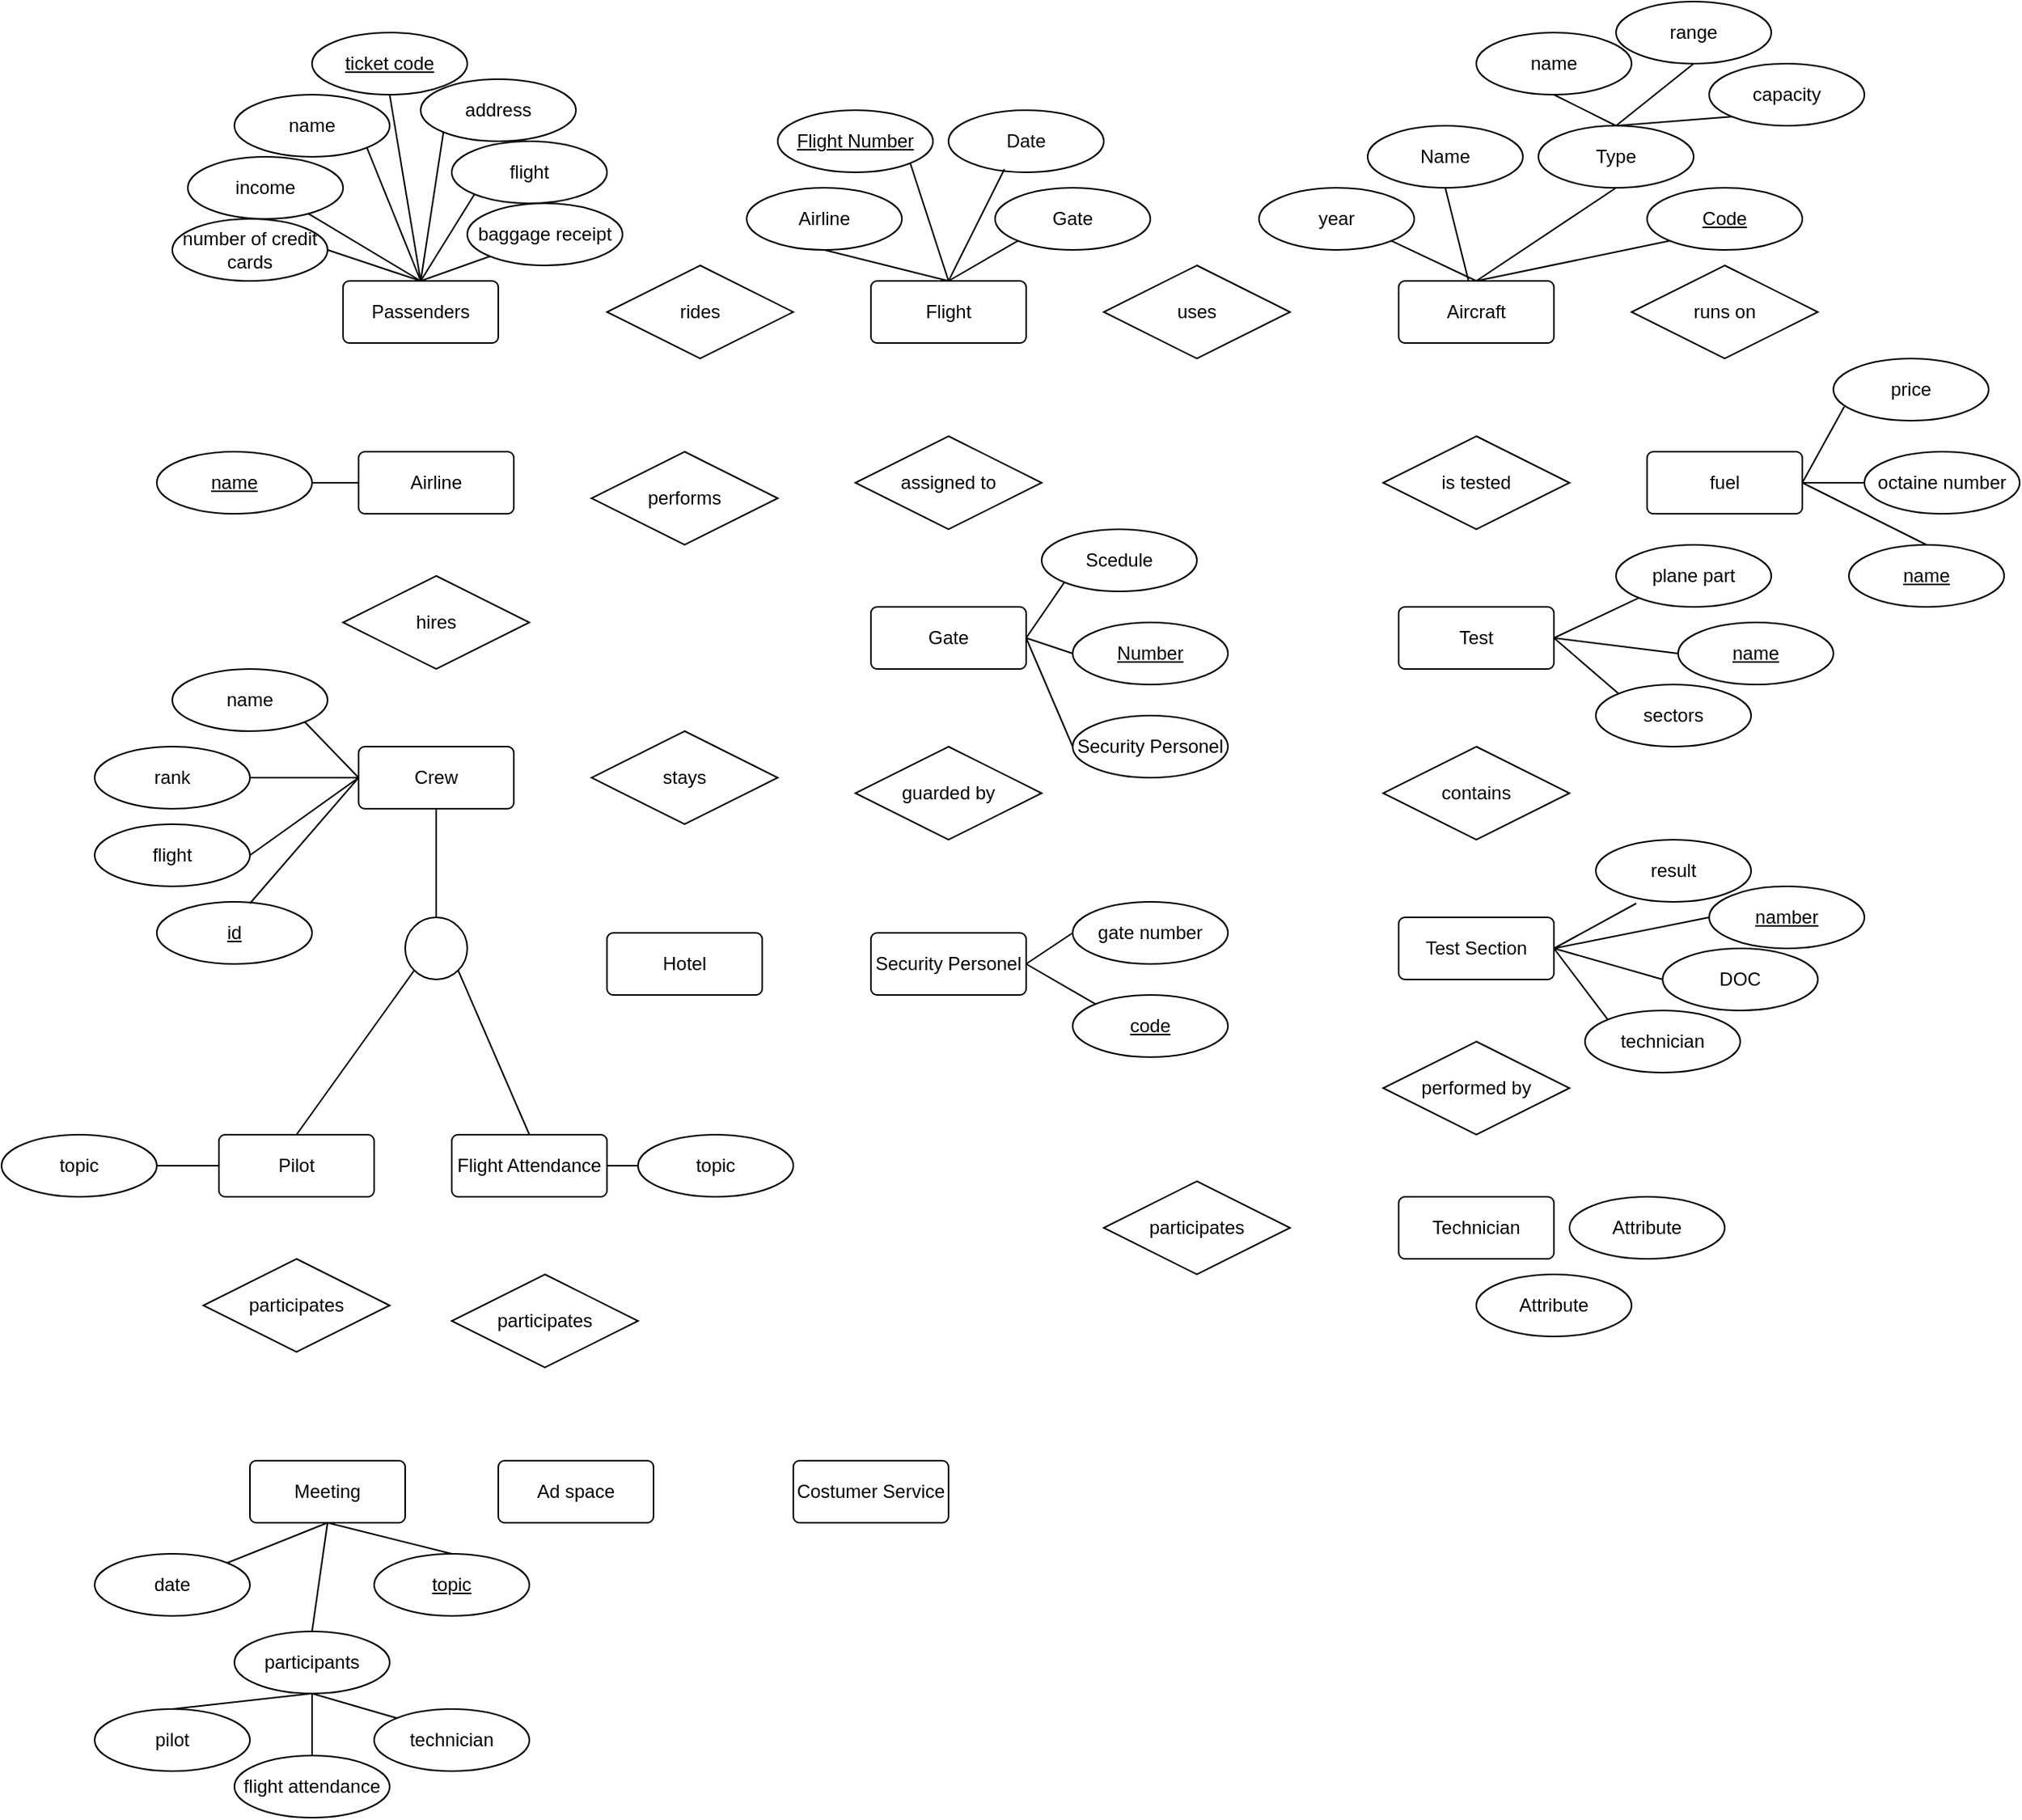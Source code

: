 <mxfile version="21.3.2" type="github">
  <diagram name="Σελίδα-1" id="fJtiwhbu46fpXV_wsSi0">
    <mxGraphModel dx="1707" dy="1691" grid="1" gridSize="10" guides="1" tooltips="1" connect="1" arrows="1" fold="1" page="1" pageScale="1" pageWidth="827" pageHeight="1169" math="0" shadow="0">
      <root>
        <mxCell id="0" />
        <mxCell id="1" parent="0" />
        <mxCell id="Bs3vFvmHgTdM14AkT90d-1" value="Passenders" style="rounded=1;arcSize=10;whiteSpace=wrap;html=1;align=center;" parent="1" vertex="1">
          <mxGeometry x="20" y="120" width="100" height="40" as="geometry" />
        </mxCell>
        <mxCell id="Bs3vFvmHgTdM14AkT90d-2" value="rides" style="shape=rhombus;perimeter=rhombusPerimeter;whiteSpace=wrap;html=1;align=center;" parent="1" vertex="1">
          <mxGeometry x="190" y="110" width="120" height="60" as="geometry" />
        </mxCell>
        <mxCell id="Bs3vFvmHgTdM14AkT90d-4" value="Flight" style="rounded=1;arcSize=10;whiteSpace=wrap;html=1;align=center;" parent="1" vertex="1">
          <mxGeometry x="360" y="120" width="100" height="40" as="geometry" />
        </mxCell>
        <mxCell id="Bs3vFvmHgTdM14AkT90d-5" value="uses" style="shape=rhombus;perimeter=rhombusPerimeter;whiteSpace=wrap;html=1;align=center;" parent="1" vertex="1">
          <mxGeometry x="510" y="110" width="120" height="60" as="geometry" />
        </mxCell>
        <mxCell id="Bs3vFvmHgTdM14AkT90d-6" value="Aircraft" style="rounded=1;arcSize=10;whiteSpace=wrap;html=1;align=center;" parent="1" vertex="1">
          <mxGeometry x="700" y="120" width="100" height="40" as="geometry" />
        </mxCell>
        <mxCell id="Bs3vFvmHgTdM14AkT90d-7" value="assigned to" style="shape=rhombus;perimeter=rhombusPerimeter;whiteSpace=wrap;html=1;align=center;" parent="1" vertex="1">
          <mxGeometry x="350" y="220" width="120" height="60" as="geometry" />
        </mxCell>
        <mxCell id="Bs3vFvmHgTdM14AkT90d-8" value="Gate" style="rounded=1;arcSize=10;whiteSpace=wrap;html=1;align=center;" parent="1" vertex="1">
          <mxGeometry x="360" y="330" width="100" height="40" as="geometry" />
        </mxCell>
        <mxCell id="Bs3vFvmHgTdM14AkT90d-9" value="is tested" style="shape=rhombus;perimeter=rhombusPerimeter;whiteSpace=wrap;html=1;align=center;" parent="1" vertex="1">
          <mxGeometry x="690" y="220" width="120" height="60" as="geometry" />
        </mxCell>
        <mxCell id="Bs3vFvmHgTdM14AkT90d-10" value="runs on" style="shape=rhombus;perimeter=rhombusPerimeter;whiteSpace=wrap;html=1;align=center;" parent="1" vertex="1">
          <mxGeometry x="850" y="110" width="120" height="60" as="geometry" />
        </mxCell>
        <mxCell id="Bs3vFvmHgTdM14AkT90d-11" value="fuel" style="rounded=1;arcSize=10;whiteSpace=wrap;html=1;align=center;" parent="1" vertex="1">
          <mxGeometry x="860" y="230" width="100" height="40" as="geometry" />
        </mxCell>
        <mxCell id="Bs3vFvmHgTdM14AkT90d-12" value="guarded by" style="shape=rhombus;perimeter=rhombusPerimeter;whiteSpace=wrap;html=1;align=center;" parent="1" vertex="1">
          <mxGeometry x="350" y="420" width="120" height="60" as="geometry" />
        </mxCell>
        <mxCell id="Bs3vFvmHgTdM14AkT90d-13" value="Security Personel" style="rounded=1;arcSize=10;whiteSpace=wrap;html=1;align=center;" parent="1" vertex="1">
          <mxGeometry x="360" y="540" width="100" height="40" as="geometry" />
        </mxCell>
        <mxCell id="Bs3vFvmHgTdM14AkT90d-14" value="Test" style="rounded=1;arcSize=10;whiteSpace=wrap;html=1;align=center;" parent="1" vertex="1">
          <mxGeometry x="700" y="330" width="100" height="40" as="geometry" />
        </mxCell>
        <mxCell id="Bs3vFvmHgTdM14AkT90d-15" value="contains" style="shape=rhombus;perimeter=rhombusPerimeter;whiteSpace=wrap;html=1;align=center;" parent="1" vertex="1">
          <mxGeometry x="690" y="420" width="120" height="60" as="geometry" />
        </mxCell>
        <mxCell id="Bs3vFvmHgTdM14AkT90d-17" value="Test Section" style="rounded=1;arcSize=10;whiteSpace=wrap;html=1;align=center;" parent="1" vertex="1">
          <mxGeometry x="700" y="530" width="100" height="40" as="geometry" />
        </mxCell>
        <mxCell id="Bs3vFvmHgTdM14AkT90d-18" value="performed by" style="shape=rhombus;perimeter=rhombusPerimeter;whiteSpace=wrap;html=1;align=center;" parent="1" vertex="1">
          <mxGeometry x="690" y="610" width="120" height="60" as="geometry" />
        </mxCell>
        <mxCell id="Bs3vFvmHgTdM14AkT90d-19" value="Technician" style="rounded=1;arcSize=10;whiteSpace=wrap;html=1;align=center;" parent="1" vertex="1">
          <mxGeometry x="700" y="710" width="100" height="40" as="geometry" />
        </mxCell>
        <mxCell id="Bs3vFvmHgTdM14AkT90d-20" value="Airline" style="rounded=1;arcSize=10;whiteSpace=wrap;html=1;align=center;" parent="1" vertex="1">
          <mxGeometry x="30" y="230" width="100" height="40" as="geometry" />
        </mxCell>
        <mxCell id="Bs3vFvmHgTdM14AkT90d-21" value="hires" style="shape=rhombus;perimeter=rhombusPerimeter;whiteSpace=wrap;html=1;align=center;" parent="1" vertex="1">
          <mxGeometry x="20" y="310" width="120" height="60" as="geometry" />
        </mxCell>
        <mxCell id="Bs3vFvmHgTdM14AkT90d-22" value="performs" style="shape=rhombus;perimeter=rhombusPerimeter;whiteSpace=wrap;html=1;align=center;" parent="1" vertex="1">
          <mxGeometry x="180" y="230" width="120" height="60" as="geometry" />
        </mxCell>
        <mxCell id="Bs3vFvmHgTdM14AkT90d-23" value="Crew" style="rounded=1;arcSize=10;whiteSpace=wrap;html=1;align=center;" parent="1" vertex="1">
          <mxGeometry x="30" y="420" width="100" height="40" as="geometry" />
        </mxCell>
        <mxCell id="Bs3vFvmHgTdM14AkT90d-24" value="Hotel" style="rounded=1;arcSize=10;whiteSpace=wrap;html=1;align=center;" parent="1" vertex="1">
          <mxGeometry x="190" y="540" width="100" height="40" as="geometry" />
        </mxCell>
        <mxCell id="Bs3vFvmHgTdM14AkT90d-25" value="stays" style="shape=rhombus;perimeter=rhombusPerimeter;whiteSpace=wrap;html=1;align=center;" parent="1" vertex="1">
          <mxGeometry x="180" y="410" width="120" height="60" as="geometry" />
        </mxCell>
        <mxCell id="Bs3vFvmHgTdM14AkT90d-26" value="Ad space" style="rounded=1;arcSize=10;whiteSpace=wrap;html=1;align=center;" parent="1" vertex="1">
          <mxGeometry x="120" y="880" width="100" height="40" as="geometry" />
        </mxCell>
        <mxCell id="Bs3vFvmHgTdM14AkT90d-27" value="Costumer Service" style="rounded=1;arcSize=10;whiteSpace=wrap;html=1;align=center;" parent="1" vertex="1">
          <mxGeometry x="310" y="880" width="100" height="40" as="geometry" />
        </mxCell>
        <mxCell id="Bs3vFvmHgTdM14AkT90d-28" value="Meeting" style="rounded=1;arcSize=10;whiteSpace=wrap;html=1;align=center;" parent="1" vertex="1">
          <mxGeometry x="-40" y="880" width="100" height="40" as="geometry" />
        </mxCell>
        <mxCell id="9Heqi9yN-gFmn7UizpDs-1" value="Date" style="ellipse;whiteSpace=wrap;html=1;align=center;" vertex="1" parent="1">
          <mxGeometry x="410" y="10" width="100" height="40" as="geometry" />
        </mxCell>
        <mxCell id="9Heqi9yN-gFmn7UizpDs-2" value="Gate" style="ellipse;whiteSpace=wrap;html=1;align=center;" vertex="1" parent="1">
          <mxGeometry x="440" y="60" width="100" height="40" as="geometry" />
        </mxCell>
        <mxCell id="9Heqi9yN-gFmn7UizpDs-3" value="Airline" style="ellipse;whiteSpace=wrap;html=1;align=center;" vertex="1" parent="1">
          <mxGeometry x="280" y="60" width="100" height="40" as="geometry" />
        </mxCell>
        <mxCell id="9Heqi9yN-gFmn7UizpDs-4" value="Flight Number" style="ellipse;whiteSpace=wrap;html=1;align=center;fontStyle=4" vertex="1" parent="1">
          <mxGeometry x="300" y="10" width="100" height="40" as="geometry" />
        </mxCell>
        <mxCell id="9Heqi9yN-gFmn7UizpDs-5" value="" style="endArrow=none;html=1;rounded=0;entryX=0;entryY=1;entryDx=0;entryDy=0;exitX=0.5;exitY=0;exitDx=0;exitDy=0;" edge="1" parent="1" source="Bs3vFvmHgTdM14AkT90d-4" target="9Heqi9yN-gFmn7UizpDs-2">
          <mxGeometry width="50" height="50" relative="1" as="geometry">
            <mxPoint x="390" y="100" as="sourcePoint" />
            <mxPoint x="440" y="50" as="targetPoint" />
          </mxGeometry>
        </mxCell>
        <mxCell id="9Heqi9yN-gFmn7UizpDs-6" value="" style="endArrow=none;html=1;rounded=0;exitX=0.5;exitY=0;exitDx=0;exitDy=0;entryX=0.36;entryY=0.95;entryDx=0;entryDy=0;entryPerimeter=0;" edge="1" parent="1" source="Bs3vFvmHgTdM14AkT90d-4" target="9Heqi9yN-gFmn7UizpDs-1">
          <mxGeometry width="50" height="50" relative="1" as="geometry">
            <mxPoint x="400" y="90" as="sourcePoint" />
            <mxPoint x="450" y="40" as="targetPoint" />
          </mxGeometry>
        </mxCell>
        <mxCell id="9Heqi9yN-gFmn7UizpDs-8" value="" style="endArrow=none;html=1;rounded=0;entryX=1;entryY=1;entryDx=0;entryDy=0;exitX=0.5;exitY=0;exitDx=0;exitDy=0;" edge="1" parent="1" source="Bs3vFvmHgTdM14AkT90d-4" target="9Heqi9yN-gFmn7UizpDs-4">
          <mxGeometry width="50" height="50" relative="1" as="geometry">
            <mxPoint x="370" y="120" as="sourcePoint" />
            <mxPoint x="420" y="70" as="targetPoint" />
          </mxGeometry>
        </mxCell>
        <mxCell id="9Heqi9yN-gFmn7UizpDs-9" value="" style="endArrow=none;html=1;rounded=0;entryX=0.5;entryY=1;entryDx=0;entryDy=0;exitX=0.5;exitY=0;exitDx=0;exitDy=0;" edge="1" parent="1" source="Bs3vFvmHgTdM14AkT90d-4" target="9Heqi9yN-gFmn7UizpDs-3">
          <mxGeometry width="50" height="50" relative="1" as="geometry">
            <mxPoint x="320" y="140" as="sourcePoint" />
            <mxPoint x="370" y="90" as="targetPoint" />
          </mxGeometry>
        </mxCell>
        <mxCell id="9Heqi9yN-gFmn7UizpDs-10" value="year" style="ellipse;whiteSpace=wrap;html=1;align=center;" vertex="1" parent="1">
          <mxGeometry x="610" y="60" width="100" height="40" as="geometry" />
        </mxCell>
        <mxCell id="9Heqi9yN-gFmn7UizpDs-11" value="Scedule" style="ellipse;whiteSpace=wrap;html=1;align=center;" vertex="1" parent="1">
          <mxGeometry x="470" y="280" width="100" height="40" as="geometry" />
        </mxCell>
        <mxCell id="9Heqi9yN-gFmn7UizpDs-12" value="Number" style="ellipse;whiteSpace=wrap;html=1;align=center;fontStyle=4;" vertex="1" parent="1">
          <mxGeometry x="490" y="340" width="100" height="40" as="geometry" />
        </mxCell>
        <mxCell id="9Heqi9yN-gFmn7UizpDs-13" value="Security Personel" style="ellipse;whiteSpace=wrap;html=1;align=center;" vertex="1" parent="1">
          <mxGeometry x="490" y="400" width="100" height="40" as="geometry" />
        </mxCell>
        <mxCell id="9Heqi9yN-gFmn7UizpDs-14" value="" style="endArrow=none;html=1;rounded=0;entryX=0;entryY=0.5;entryDx=0;entryDy=0;" edge="1" parent="1" target="9Heqi9yN-gFmn7UizpDs-12">
          <mxGeometry relative="1" as="geometry">
            <mxPoint x="460" y="350" as="sourcePoint" />
            <mxPoint x="560" y="350" as="targetPoint" />
          </mxGeometry>
        </mxCell>
        <mxCell id="9Heqi9yN-gFmn7UizpDs-15" value="" style="endArrow=none;html=1;rounded=0;entryX=0;entryY=1;entryDx=0;entryDy=0;exitX=1;exitY=0.5;exitDx=0;exitDy=0;" edge="1" parent="1" source="Bs3vFvmHgTdM14AkT90d-8" target="9Heqi9yN-gFmn7UizpDs-11">
          <mxGeometry relative="1" as="geometry">
            <mxPoint x="360" y="320" as="sourcePoint" />
            <mxPoint x="520" y="320" as="targetPoint" />
          </mxGeometry>
        </mxCell>
        <mxCell id="9Heqi9yN-gFmn7UizpDs-16" value="" style="endArrow=none;html=1;rounded=0;exitX=0;exitY=0.5;exitDx=0;exitDy=0;entryX=1;entryY=0.5;entryDx=0;entryDy=0;" edge="1" parent="1" source="9Heqi9yN-gFmn7UizpDs-13" target="Bs3vFvmHgTdM14AkT90d-8">
          <mxGeometry width="50" height="50" relative="1" as="geometry">
            <mxPoint x="410" y="410" as="sourcePoint" />
            <mxPoint x="460" y="360" as="targetPoint" />
          </mxGeometry>
        </mxCell>
        <mxCell id="9Heqi9yN-gFmn7UizpDs-17" value="Name" style="ellipse;whiteSpace=wrap;html=1;align=center;" vertex="1" parent="1">
          <mxGeometry x="680" y="20" width="100" height="40" as="geometry" />
        </mxCell>
        <mxCell id="9Heqi9yN-gFmn7UizpDs-18" value="Type" style="ellipse;whiteSpace=wrap;html=1;align=center;" vertex="1" parent="1">
          <mxGeometry x="790" y="20" width="100" height="40" as="geometry" />
        </mxCell>
        <mxCell id="9Heqi9yN-gFmn7UizpDs-19" value="Code" style="ellipse;whiteSpace=wrap;html=1;align=center;fontStyle=4;" vertex="1" parent="1">
          <mxGeometry x="860" y="60" width="100" height="40" as="geometry" />
        </mxCell>
        <mxCell id="9Heqi9yN-gFmn7UizpDs-20" value="" style="endArrow=none;html=1;rounded=0;exitX=0.5;exitY=0;exitDx=0;exitDy=0;entryX=0.5;entryY=1;entryDx=0;entryDy=0;" edge="1" parent="1" source="Bs3vFvmHgTdM14AkT90d-6" target="9Heqi9yN-gFmn7UizpDs-18">
          <mxGeometry relative="1" as="geometry">
            <mxPoint x="720" y="60" as="sourcePoint" />
            <mxPoint x="880" y="60" as="targetPoint" />
          </mxGeometry>
        </mxCell>
        <mxCell id="9Heqi9yN-gFmn7UizpDs-21" value="" style="endArrow=none;html=1;rounded=0;entryX=0.5;entryY=1;entryDx=0;entryDy=0;" edge="1" parent="1" source="Bs3vFvmHgTdM14AkT90d-6" target="9Heqi9yN-gFmn7UizpDs-17">
          <mxGeometry relative="1" as="geometry">
            <mxPoint x="740" y="70" as="sourcePoint" />
            <mxPoint x="830" y="10" as="targetPoint" />
          </mxGeometry>
        </mxCell>
        <mxCell id="9Heqi9yN-gFmn7UizpDs-22" value="" style="endArrow=none;html=1;rounded=0;exitX=0.5;exitY=0;exitDx=0;exitDy=0;entryX=1;entryY=1;entryDx=0;entryDy=0;" edge="1" parent="1" source="Bs3vFvmHgTdM14AkT90d-6" target="9Heqi9yN-gFmn7UizpDs-10">
          <mxGeometry relative="1" as="geometry">
            <mxPoint x="710" y="100" as="sourcePoint" />
            <mxPoint x="800" y="40" as="targetPoint" />
          </mxGeometry>
        </mxCell>
        <mxCell id="9Heqi9yN-gFmn7UizpDs-23" value="" style="endArrow=none;html=1;rounded=0;entryX=0;entryY=1;entryDx=0;entryDy=0;exitX=0.5;exitY=0;exitDx=0;exitDy=0;" edge="1" parent="1" source="Bs3vFvmHgTdM14AkT90d-6" target="9Heqi9yN-gFmn7UizpDs-19">
          <mxGeometry relative="1" as="geometry">
            <mxPoint x="780" y="80" as="sourcePoint" />
            <mxPoint x="870" y="20" as="targetPoint" />
          </mxGeometry>
        </mxCell>
        <mxCell id="9Heqi9yN-gFmn7UizpDs-24" value="range" style="ellipse;whiteSpace=wrap;html=1;align=center;" vertex="1" parent="1">
          <mxGeometry x="840" y="-60" width="100" height="40" as="geometry" />
        </mxCell>
        <mxCell id="9Heqi9yN-gFmn7UizpDs-25" value="capacity" style="ellipse;whiteSpace=wrap;html=1;align=center;" vertex="1" parent="1">
          <mxGeometry x="900" y="-20" width="100" height="40" as="geometry" />
        </mxCell>
        <mxCell id="9Heqi9yN-gFmn7UizpDs-27" value="name" style="ellipse;whiteSpace=wrap;html=1;align=center;" vertex="1" parent="1">
          <mxGeometry x="750" y="-40" width="100" height="40" as="geometry" />
        </mxCell>
        <mxCell id="9Heqi9yN-gFmn7UizpDs-28" value="" style="endArrow=none;html=1;rounded=0;exitX=0.5;exitY=0;exitDx=0;exitDy=0;entryX=0;entryY=1;entryDx=0;entryDy=0;" edge="1" parent="1" source="9Heqi9yN-gFmn7UizpDs-18" target="9Heqi9yN-gFmn7UizpDs-25">
          <mxGeometry relative="1" as="geometry">
            <mxPoint x="820" y="10" as="sourcePoint" />
            <mxPoint x="980" y="10" as="targetPoint" />
          </mxGeometry>
        </mxCell>
        <mxCell id="9Heqi9yN-gFmn7UizpDs-29" value="" style="endArrow=none;html=1;rounded=0;entryX=0.5;entryY=1;entryDx=0;entryDy=0;exitX=0.5;exitY=0;exitDx=0;exitDy=0;" edge="1" parent="1" source="9Heqi9yN-gFmn7UizpDs-18" target="9Heqi9yN-gFmn7UizpDs-24">
          <mxGeometry relative="1" as="geometry">
            <mxPoint x="870" y="-10" as="sourcePoint" />
            <mxPoint x="960" y="-70" as="targetPoint" />
          </mxGeometry>
        </mxCell>
        <mxCell id="9Heqi9yN-gFmn7UizpDs-30" value="" style="endArrow=none;html=1;rounded=0;exitX=0.5;exitY=0;exitDx=0;exitDy=0;entryX=0.5;entryY=1;entryDx=0;entryDy=0;" edge="1" parent="1" source="9Heqi9yN-gFmn7UizpDs-18" target="9Heqi9yN-gFmn7UizpDs-27">
          <mxGeometry relative="1" as="geometry">
            <mxPoint x="850" y="-10" as="sourcePoint" />
            <mxPoint x="940" y="-70" as="targetPoint" />
          </mxGeometry>
        </mxCell>
        <mxCell id="9Heqi9yN-gFmn7UizpDs-31" value="price" style="ellipse;whiteSpace=wrap;html=1;align=center;" vertex="1" parent="1">
          <mxGeometry x="980" y="170" width="100" height="40" as="geometry" />
        </mxCell>
        <mxCell id="9Heqi9yN-gFmn7UizpDs-32" value="octaine number" style="ellipse;whiteSpace=wrap;html=1;align=center;" vertex="1" parent="1">
          <mxGeometry x="1000" y="230" width="100" height="40" as="geometry" />
        </mxCell>
        <mxCell id="9Heqi9yN-gFmn7UizpDs-33" value="name" style="ellipse;whiteSpace=wrap;html=1;align=center;fontStyle=4;" vertex="1" parent="1">
          <mxGeometry x="990" y="290" width="100" height="40" as="geometry" />
        </mxCell>
        <mxCell id="9Heqi9yN-gFmn7UizpDs-35" value="" style="endArrow=none;html=1;rounded=0;entryX=0.07;entryY=0.775;entryDx=0;entryDy=0;entryPerimeter=0;exitX=1;exitY=0.5;exitDx=0;exitDy=0;" edge="1" parent="1" source="Bs3vFvmHgTdM14AkT90d-11" target="9Heqi9yN-gFmn7UizpDs-31">
          <mxGeometry relative="1" as="geometry">
            <mxPoint x="860" y="240" as="sourcePoint" />
            <mxPoint x="1020" y="240" as="targetPoint" />
          </mxGeometry>
        </mxCell>
        <mxCell id="9Heqi9yN-gFmn7UizpDs-36" value="" style="endArrow=none;html=1;rounded=0;exitX=1;exitY=0.5;exitDx=0;exitDy=0;entryX=0;entryY=0.5;entryDx=0;entryDy=0;" edge="1" parent="1" source="Bs3vFvmHgTdM14AkT90d-11" target="9Heqi9yN-gFmn7UizpDs-32">
          <mxGeometry relative="1" as="geometry">
            <mxPoint x="980" y="270" as="sourcePoint" />
            <mxPoint x="1070" y="210" as="targetPoint" />
          </mxGeometry>
        </mxCell>
        <mxCell id="9Heqi9yN-gFmn7UizpDs-37" value="" style="endArrow=none;html=1;rounded=0;exitX=1;exitY=0.5;exitDx=0;exitDy=0;entryX=0.5;entryY=0;entryDx=0;entryDy=0;" edge="1" parent="1" source="Bs3vFvmHgTdM14AkT90d-11" target="9Heqi9yN-gFmn7UizpDs-33">
          <mxGeometry relative="1" as="geometry">
            <mxPoint x="940" y="290" as="sourcePoint" />
            <mxPoint x="1030" y="230" as="targetPoint" />
          </mxGeometry>
        </mxCell>
        <mxCell id="9Heqi9yN-gFmn7UizpDs-39" value="gate number" style="ellipse;whiteSpace=wrap;html=1;align=center;" vertex="1" parent="1">
          <mxGeometry x="490" y="520" width="100" height="40" as="geometry" />
        </mxCell>
        <mxCell id="9Heqi9yN-gFmn7UizpDs-40" value="code" style="ellipse;whiteSpace=wrap;html=1;align=center;fontStyle=4;" vertex="1" parent="1">
          <mxGeometry x="490" y="580" width="100" height="40" as="geometry" />
        </mxCell>
        <mxCell id="9Heqi9yN-gFmn7UizpDs-41" value="" style="endArrow=none;html=1;rounded=0;exitX=1;exitY=0.5;exitDx=0;exitDy=0;entryX=0;entryY=0.5;entryDx=0;entryDy=0;" edge="1" parent="1" source="Bs3vFvmHgTdM14AkT90d-13" target="9Heqi9yN-gFmn7UizpDs-39">
          <mxGeometry relative="1" as="geometry">
            <mxPoint x="450" y="510" as="sourcePoint" />
            <mxPoint x="540" y="450" as="targetPoint" />
          </mxGeometry>
        </mxCell>
        <mxCell id="9Heqi9yN-gFmn7UizpDs-42" value="" style="endArrow=none;html=1;rounded=0;exitX=1;exitY=0.5;exitDx=0;exitDy=0;entryX=0;entryY=0;entryDx=0;entryDy=0;" edge="1" parent="1" source="Bs3vFvmHgTdM14AkT90d-13" target="9Heqi9yN-gFmn7UizpDs-40">
          <mxGeometry relative="1" as="geometry">
            <mxPoint x="470" y="580" as="sourcePoint" />
            <mxPoint x="560" y="520" as="targetPoint" />
          </mxGeometry>
        </mxCell>
        <mxCell id="9Heqi9yN-gFmn7UizpDs-43" value="plane part" style="ellipse;whiteSpace=wrap;html=1;align=center;" vertex="1" parent="1">
          <mxGeometry x="840" y="290" width="100" height="40" as="geometry" />
        </mxCell>
        <mxCell id="9Heqi9yN-gFmn7UizpDs-45" value="sectors" style="ellipse;whiteSpace=wrap;html=1;align=center;" vertex="1" parent="1">
          <mxGeometry x="827" y="380" width="100" height="40" as="geometry" />
        </mxCell>
        <mxCell id="9Heqi9yN-gFmn7UizpDs-46" value="name" style="ellipse;whiteSpace=wrap;html=1;align=center;fontStyle=4;" vertex="1" parent="1">
          <mxGeometry x="880" y="340" width="100" height="40" as="geometry" />
        </mxCell>
        <mxCell id="9Heqi9yN-gFmn7UizpDs-47" value="result" style="ellipse;whiteSpace=wrap;html=1;align=center;" vertex="1" parent="1">
          <mxGeometry x="827" y="480" width="100" height="40" as="geometry" />
        </mxCell>
        <mxCell id="9Heqi9yN-gFmn7UizpDs-48" value="DOC" style="ellipse;whiteSpace=wrap;html=1;align=center;" vertex="1" parent="1">
          <mxGeometry x="870" y="550" width="100" height="40" as="geometry" />
        </mxCell>
        <mxCell id="9Heqi9yN-gFmn7UizpDs-49" value="technician" style="ellipse;whiteSpace=wrap;html=1;align=center;" vertex="1" parent="1">
          <mxGeometry x="820" y="590" width="100" height="40" as="geometry" />
        </mxCell>
        <mxCell id="9Heqi9yN-gFmn7UizpDs-50" value="namber" style="ellipse;whiteSpace=wrap;html=1;align=center;fontStyle=4;" vertex="1" parent="1">
          <mxGeometry x="900" y="510" width="100" height="40" as="geometry" />
        </mxCell>
        <mxCell id="9Heqi9yN-gFmn7UizpDs-51" value="Attribute" style="ellipse;whiteSpace=wrap;html=1;align=center;" vertex="1" parent="1">
          <mxGeometry x="810" y="710" width="100" height="40" as="geometry" />
        </mxCell>
        <mxCell id="9Heqi9yN-gFmn7UizpDs-52" value="Attribute" style="ellipse;whiteSpace=wrap;html=1;align=center;" vertex="1" parent="1">
          <mxGeometry x="750" y="760" width="100" height="40" as="geometry" />
        </mxCell>
        <mxCell id="9Heqi9yN-gFmn7UizpDs-53" value="" style="endArrow=none;html=1;rounded=0;exitX=1;exitY=0.5;exitDx=0;exitDy=0;entryX=0;entryY=0.5;entryDx=0;entryDy=0;entryPerimeter=0;" edge="1" parent="1" source="Bs3vFvmHgTdM14AkT90d-17" target="9Heqi9yN-gFmn7UizpDs-50">
          <mxGeometry relative="1" as="geometry">
            <mxPoint x="790" y="550" as="sourcePoint" />
            <mxPoint x="910" y="550" as="targetPoint" />
          </mxGeometry>
        </mxCell>
        <mxCell id="9Heqi9yN-gFmn7UizpDs-54" value="" style="endArrow=none;html=1;rounded=0;exitX=1;exitY=0.5;exitDx=0;exitDy=0;entryX=0.26;entryY=1.025;entryDx=0;entryDy=0;entryPerimeter=0;" edge="1" parent="1" source="Bs3vFvmHgTdM14AkT90d-17" target="9Heqi9yN-gFmn7UizpDs-47">
          <mxGeometry relative="1" as="geometry">
            <mxPoint x="800" y="510" as="sourcePoint" />
            <mxPoint x="910" y="500" as="targetPoint" />
          </mxGeometry>
        </mxCell>
        <mxCell id="9Heqi9yN-gFmn7UizpDs-55" value="" style="endArrow=none;html=1;rounded=0;exitX=1;exitY=0.5;exitDx=0;exitDy=0;entryX=0;entryY=0.5;entryDx=0;entryDy=0;" edge="1" parent="1" source="Bs3vFvmHgTdM14AkT90d-17" target="9Heqi9yN-gFmn7UizpDs-48">
          <mxGeometry relative="1" as="geometry">
            <mxPoint x="820" y="570" as="sourcePoint" />
            <mxPoint x="930" y="560" as="targetPoint" />
          </mxGeometry>
        </mxCell>
        <mxCell id="9Heqi9yN-gFmn7UizpDs-56" value="" style="endArrow=none;html=1;rounded=0;exitX=1;exitY=0.5;exitDx=0;exitDy=0;entryX=0;entryY=0;entryDx=0;entryDy=0;" edge="1" parent="1" source="Bs3vFvmHgTdM14AkT90d-17" target="9Heqi9yN-gFmn7UizpDs-49">
          <mxGeometry relative="1" as="geometry">
            <mxPoint x="820" y="580" as="sourcePoint" />
            <mxPoint x="930" y="570" as="targetPoint" />
          </mxGeometry>
        </mxCell>
        <mxCell id="9Heqi9yN-gFmn7UizpDs-57" value="" style="endArrow=none;html=1;rounded=0;exitX=1;exitY=0.5;exitDx=0;exitDy=0;entryX=0;entryY=1;entryDx=0;entryDy=0;" edge="1" parent="1" source="Bs3vFvmHgTdM14AkT90d-14" target="9Heqi9yN-gFmn7UizpDs-43">
          <mxGeometry relative="1" as="geometry">
            <mxPoint x="830" y="340" as="sourcePoint" />
            <mxPoint x="940" y="330" as="targetPoint" />
          </mxGeometry>
        </mxCell>
        <mxCell id="9Heqi9yN-gFmn7UizpDs-58" value="" style="endArrow=none;html=1;rounded=0;exitX=1;exitY=0.5;exitDx=0;exitDy=0;entryX=0;entryY=0.5;entryDx=0;entryDy=0;" edge="1" parent="1" source="Bs3vFvmHgTdM14AkT90d-14" target="9Heqi9yN-gFmn7UizpDs-46">
          <mxGeometry relative="1" as="geometry">
            <mxPoint x="830" y="360" as="sourcePoint" />
            <mxPoint x="940" y="350" as="targetPoint" />
          </mxGeometry>
        </mxCell>
        <mxCell id="9Heqi9yN-gFmn7UizpDs-59" value="" style="endArrow=none;html=1;rounded=0;exitX=1;exitY=0.5;exitDx=0;exitDy=0;entryX=0;entryY=0;entryDx=0;entryDy=0;" edge="1" parent="1" source="Bs3vFvmHgTdM14AkT90d-14" target="9Heqi9yN-gFmn7UizpDs-45">
          <mxGeometry relative="1" as="geometry">
            <mxPoint x="820" y="370" as="sourcePoint" />
            <mxPoint x="930" y="360" as="targetPoint" />
          </mxGeometry>
        </mxCell>
        <mxCell id="9Heqi9yN-gFmn7UizpDs-60" value="flight" style="ellipse;whiteSpace=wrap;html=1;align=center;" vertex="1" parent="1">
          <mxGeometry x="90" y="30" width="100" height="40" as="geometry" />
        </mxCell>
        <mxCell id="9Heqi9yN-gFmn7UizpDs-61" value="address" style="ellipse;whiteSpace=wrap;html=1;align=center;" vertex="1" parent="1">
          <mxGeometry x="70" y="-10" width="100" height="40" as="geometry" />
        </mxCell>
        <mxCell id="9Heqi9yN-gFmn7UizpDs-62" value="&lt;u&gt;ticket code&lt;/u&gt;" style="ellipse;whiteSpace=wrap;html=1;align=center;" vertex="1" parent="1">
          <mxGeometry y="-40" width="100" height="40" as="geometry" />
        </mxCell>
        <mxCell id="9Heqi9yN-gFmn7UizpDs-63" value="income" style="ellipse;whiteSpace=wrap;html=1;align=center;" vertex="1" parent="1">
          <mxGeometry x="-80" y="40" width="100" height="40" as="geometry" />
        </mxCell>
        <mxCell id="9Heqi9yN-gFmn7UizpDs-64" value="number of credit cards" style="ellipse;whiteSpace=wrap;html=1;align=center;" vertex="1" parent="1">
          <mxGeometry x="-90" y="80" width="100" height="40" as="geometry" />
        </mxCell>
        <mxCell id="9Heqi9yN-gFmn7UizpDs-65" value="name" style="ellipse;whiteSpace=wrap;html=1;align=center;" vertex="1" parent="1">
          <mxGeometry x="-50" width="100" height="40" as="geometry" />
        </mxCell>
        <mxCell id="9Heqi9yN-gFmn7UizpDs-67" value="baggage receipt" style="ellipse;whiteSpace=wrap;html=1;align=center;" vertex="1" parent="1">
          <mxGeometry x="100" y="70" width="100" height="40" as="geometry" />
        </mxCell>
        <mxCell id="9Heqi9yN-gFmn7UizpDs-68" value="" style="endArrow=none;html=1;rounded=0;exitX=0.5;exitY=0;exitDx=0;exitDy=0;entryX=0;entryY=1;entryDx=0;entryDy=0;" edge="1" parent="1" source="Bs3vFvmHgTdM14AkT90d-1" target="9Heqi9yN-gFmn7UizpDs-61">
          <mxGeometry relative="1" as="geometry">
            <mxPoint x="30" y="70" as="sourcePoint" />
            <mxPoint x="140" y="60" as="targetPoint" />
          </mxGeometry>
        </mxCell>
        <mxCell id="9Heqi9yN-gFmn7UizpDs-69" value="" style="endArrow=none;html=1;rounded=0;exitX=0.5;exitY=0;exitDx=0;exitDy=0;entryX=1;entryY=1;entryDx=0;entryDy=0;" edge="1" parent="1" source="Bs3vFvmHgTdM14AkT90d-1" target="9Heqi9yN-gFmn7UizpDs-65">
          <mxGeometry relative="1" as="geometry">
            <mxPoint x="30" y="80" as="sourcePoint" />
            <mxPoint x="140" y="70" as="targetPoint" />
          </mxGeometry>
        </mxCell>
        <mxCell id="9Heqi9yN-gFmn7UizpDs-70" value="" style="endArrow=none;html=1;rounded=0;entryX=0.5;entryY=0;entryDx=0;entryDy=0;" edge="1" parent="1" source="9Heqi9yN-gFmn7UizpDs-63" target="Bs3vFvmHgTdM14AkT90d-1">
          <mxGeometry relative="1" as="geometry">
            <mxPoint x="30" y="100" as="sourcePoint" />
            <mxPoint x="140" y="90" as="targetPoint" />
          </mxGeometry>
        </mxCell>
        <mxCell id="9Heqi9yN-gFmn7UizpDs-71" value="" style="endArrow=none;html=1;rounded=0;exitX=0.5;exitY=0;exitDx=0;exitDy=0;entryX=0.5;entryY=1;entryDx=0;entryDy=0;" edge="1" parent="1" source="Bs3vFvmHgTdM14AkT90d-1" target="9Heqi9yN-gFmn7UizpDs-62">
          <mxGeometry relative="1" as="geometry">
            <mxPoint x="50" y="60" as="sourcePoint" />
            <mxPoint x="160" y="50" as="targetPoint" />
          </mxGeometry>
        </mxCell>
        <mxCell id="9Heqi9yN-gFmn7UizpDs-72" value="" style="endArrow=none;html=1;rounded=0;exitX=1;exitY=0.5;exitDx=0;exitDy=0;entryX=0.5;entryY=0;entryDx=0;entryDy=0;" edge="1" parent="1" source="9Heqi9yN-gFmn7UizpDs-64" target="Bs3vFvmHgTdM14AkT90d-1">
          <mxGeometry relative="1" as="geometry">
            <mxPoint y="150" as="sourcePoint" />
            <mxPoint x="110" y="140" as="targetPoint" />
          </mxGeometry>
        </mxCell>
        <mxCell id="9Heqi9yN-gFmn7UizpDs-73" value="" style="endArrow=none;html=1;rounded=0;exitX=0.5;exitY=0;exitDx=0;exitDy=0;entryX=0;entryY=1;entryDx=0;entryDy=0;" edge="1" parent="1" source="Bs3vFvmHgTdM14AkT90d-1" target="9Heqi9yN-gFmn7UizpDs-60">
          <mxGeometry relative="1" as="geometry">
            <mxPoint x="140" y="-30" as="sourcePoint" />
            <mxPoint x="250" y="-40" as="targetPoint" />
          </mxGeometry>
        </mxCell>
        <mxCell id="9Heqi9yN-gFmn7UizpDs-74" value="" style="endArrow=none;html=1;rounded=0;entryX=0;entryY=1;entryDx=0;entryDy=0;exitX=0.5;exitY=0;exitDx=0;exitDy=0;" edge="1" parent="1" source="Bs3vFvmHgTdM14AkT90d-1" target="9Heqi9yN-gFmn7UizpDs-67">
          <mxGeometry relative="1" as="geometry">
            <mxPoint x="80" y="120" as="sourcePoint" />
            <mxPoint x="340" y="-50" as="targetPoint" />
          </mxGeometry>
        </mxCell>
        <mxCell id="9Heqi9yN-gFmn7UizpDs-75" value="name" style="ellipse;whiteSpace=wrap;html=1;align=center;fontStyle=4;" vertex="1" parent="1">
          <mxGeometry x="-100" y="230" width="100" height="40" as="geometry" />
        </mxCell>
        <mxCell id="9Heqi9yN-gFmn7UizpDs-76" value="" style="endArrow=none;html=1;rounded=0;exitX=1;exitY=0.5;exitDx=0;exitDy=0;entryX=0;entryY=0.5;entryDx=0;entryDy=0;" edge="1" parent="1" source="9Heqi9yN-gFmn7UizpDs-75" target="Bs3vFvmHgTdM14AkT90d-20">
          <mxGeometry relative="1" as="geometry">
            <mxPoint x="-60" y="250" as="sourcePoint" />
            <mxPoint x="100" y="250" as="targetPoint" />
          </mxGeometry>
        </mxCell>
        <mxCell id="9Heqi9yN-gFmn7UizpDs-77" value="rank" style="ellipse;whiteSpace=wrap;html=1;align=center;" vertex="1" parent="1">
          <mxGeometry x="-140" y="420" width="100" height="40" as="geometry" />
        </mxCell>
        <mxCell id="9Heqi9yN-gFmn7UizpDs-78" value="name" style="ellipse;whiteSpace=wrap;html=1;align=center;" vertex="1" parent="1">
          <mxGeometry x="-90" y="370" width="100" height="40" as="geometry" />
        </mxCell>
        <mxCell id="9Heqi9yN-gFmn7UizpDs-79" value="flight" style="ellipse;whiteSpace=wrap;html=1;align=center;" vertex="1" parent="1">
          <mxGeometry x="-140" y="470" width="100" height="40" as="geometry" />
        </mxCell>
        <mxCell id="9Heqi9yN-gFmn7UizpDs-80" value="id" style="ellipse;whiteSpace=wrap;html=1;align=center;fontStyle=4;" vertex="1" parent="1">
          <mxGeometry x="-100" y="520" width="100" height="40" as="geometry" />
        </mxCell>
        <mxCell id="9Heqi9yN-gFmn7UizpDs-81" value="" style="endArrow=none;html=1;rounded=0;" edge="1" parent="1">
          <mxGeometry relative="1" as="geometry">
            <mxPoint x="-40" y="440" as="sourcePoint" />
            <mxPoint x="30" y="440" as="targetPoint" />
          </mxGeometry>
        </mxCell>
        <mxCell id="9Heqi9yN-gFmn7UizpDs-82" value="" style="endArrow=none;html=1;rounded=0;exitX=1;exitY=0.5;exitDx=0;exitDy=0;entryX=0;entryY=0.5;entryDx=0;entryDy=0;" edge="1" parent="1" source="9Heqi9yN-gFmn7UizpDs-79" target="Bs3vFvmHgTdM14AkT90d-23">
          <mxGeometry relative="1" as="geometry">
            <mxPoint x="-20" y="480" as="sourcePoint" />
            <mxPoint x="90" y="470" as="targetPoint" />
          </mxGeometry>
        </mxCell>
        <mxCell id="9Heqi9yN-gFmn7UizpDs-83" value="" style="endArrow=none;html=1;rounded=0;exitX=1;exitY=1;exitDx=0;exitDy=0;entryX=0;entryY=0.5;entryDx=0;entryDy=0;" edge="1" parent="1" source="9Heqi9yN-gFmn7UizpDs-78" target="Bs3vFvmHgTdM14AkT90d-23">
          <mxGeometry relative="1" as="geometry">
            <mxPoint x="30" y="510" as="sourcePoint" />
            <mxPoint x="140" y="500" as="targetPoint" />
          </mxGeometry>
        </mxCell>
        <mxCell id="9Heqi9yN-gFmn7UizpDs-84" value="" style="endArrow=none;html=1;rounded=0;exitX=0.6;exitY=0.025;exitDx=0;exitDy=0;entryX=0;entryY=0.5;entryDx=0;entryDy=0;exitPerimeter=0;" edge="1" parent="1" source="9Heqi9yN-gFmn7UizpDs-80" target="Bs3vFvmHgTdM14AkT90d-23">
          <mxGeometry relative="1" as="geometry">
            <mxPoint x="20" y="500" as="sourcePoint" />
            <mxPoint x="130" y="490" as="targetPoint" />
          </mxGeometry>
        </mxCell>
        <mxCell id="9Heqi9yN-gFmn7UizpDs-85" value="Pilot" style="rounded=1;arcSize=10;whiteSpace=wrap;html=1;align=center;" vertex="1" parent="1">
          <mxGeometry x="-60" y="670" width="100" height="40" as="geometry" />
        </mxCell>
        <mxCell id="9Heqi9yN-gFmn7UizpDs-86" value="Flight Attendance" style="rounded=1;arcSize=10;whiteSpace=wrap;html=1;align=center;" vertex="1" parent="1">
          <mxGeometry x="90" y="670" width="100" height="40" as="geometry" />
        </mxCell>
        <mxCell id="9Heqi9yN-gFmn7UizpDs-88" value="topic" style="ellipse;whiteSpace=wrap;html=1;align=center;" vertex="1" parent="1">
          <mxGeometry x="210" y="670" width="100" height="40" as="geometry" />
        </mxCell>
        <mxCell id="9Heqi9yN-gFmn7UizpDs-89" value="topic" style="ellipse;whiteSpace=wrap;html=1;align=center;" vertex="1" parent="1">
          <mxGeometry x="-200" y="670" width="100" height="40" as="geometry" />
        </mxCell>
        <mxCell id="9Heqi9yN-gFmn7UizpDs-91" value="" style="endArrow=none;html=1;rounded=0;entryX=0;entryY=0.5;entryDx=0;entryDy=0;exitX=1;exitY=0.5;exitDx=0;exitDy=0;" edge="1" parent="1" source="9Heqi9yN-gFmn7UizpDs-89" target="9Heqi9yN-gFmn7UizpDs-85">
          <mxGeometry relative="1" as="geometry">
            <mxPoint x="-140" y="690" as="sourcePoint" />
            <mxPoint x="20" y="690" as="targetPoint" />
          </mxGeometry>
        </mxCell>
        <mxCell id="9Heqi9yN-gFmn7UizpDs-93" value="" style="endArrow=none;html=1;rounded=0;exitX=1;exitY=0.5;exitDx=0;exitDy=0;entryX=0;entryY=0.5;entryDx=0;entryDy=0;" edge="1" parent="1" source="9Heqi9yN-gFmn7UizpDs-86" target="9Heqi9yN-gFmn7UizpDs-88">
          <mxGeometry relative="1" as="geometry">
            <mxPoint x="180" y="730" as="sourcePoint" />
            <mxPoint x="290" y="720" as="targetPoint" />
          </mxGeometry>
        </mxCell>
        <mxCell id="9Heqi9yN-gFmn7UizpDs-94" value="" style="endArrow=none;html=1;rounded=0;entryX=0.5;entryY=1;entryDx=0;entryDy=0;exitX=0.5;exitY=0;exitDx=0;exitDy=0;" edge="1" parent="1" source="9Heqi9yN-gFmn7UizpDs-95" target="Bs3vFvmHgTdM14AkT90d-23">
          <mxGeometry width="50" height="50" relative="1" as="geometry">
            <mxPoint x="80" y="530" as="sourcePoint" />
            <mxPoint x="90" y="470" as="targetPoint" />
          </mxGeometry>
        </mxCell>
        <mxCell id="9Heqi9yN-gFmn7UizpDs-95" value="" style="ellipse;whiteSpace=wrap;html=1;aspect=fixed;" vertex="1" parent="1">
          <mxGeometry x="60" y="530" width="40" height="40" as="geometry" />
        </mxCell>
        <mxCell id="9Heqi9yN-gFmn7UizpDs-96" value="" style="endArrow=none;html=1;rounded=0;exitX=0.5;exitY=0;exitDx=0;exitDy=0;entryX=0;entryY=1;entryDx=0;entryDy=0;" edge="1" parent="1" source="9Heqi9yN-gFmn7UizpDs-85" target="9Heqi9yN-gFmn7UizpDs-95">
          <mxGeometry width="50" height="50" relative="1" as="geometry">
            <mxPoint x="10" y="630" as="sourcePoint" />
            <mxPoint x="60" y="580" as="targetPoint" />
          </mxGeometry>
        </mxCell>
        <mxCell id="9Heqi9yN-gFmn7UizpDs-97" value="" style="endArrow=none;html=1;rounded=0;entryX=1;entryY=1;entryDx=0;entryDy=0;exitX=0.5;exitY=0;exitDx=0;exitDy=0;" edge="1" parent="1" source="9Heqi9yN-gFmn7UizpDs-86" target="9Heqi9yN-gFmn7UizpDs-95">
          <mxGeometry width="50" height="50" relative="1" as="geometry">
            <mxPoint x="90" y="650" as="sourcePoint" />
            <mxPoint x="140" y="600" as="targetPoint" />
          </mxGeometry>
        </mxCell>
        <mxCell id="9Heqi9yN-gFmn7UizpDs-98" value="participates" style="shape=rhombus;perimeter=rhombusPerimeter;whiteSpace=wrap;html=1;align=center;" vertex="1" parent="1">
          <mxGeometry x="-70" y="750" width="120" height="60" as="geometry" />
        </mxCell>
        <mxCell id="9Heqi9yN-gFmn7UizpDs-99" value="participates" style="shape=rhombus;perimeter=rhombusPerimeter;whiteSpace=wrap;html=1;align=center;" vertex="1" parent="1">
          <mxGeometry x="90" y="760" width="120" height="60" as="geometry" />
        </mxCell>
        <mxCell id="9Heqi9yN-gFmn7UizpDs-100" value="participates" style="shape=rhombus;perimeter=rhombusPerimeter;whiteSpace=wrap;html=1;align=center;" vertex="1" parent="1">
          <mxGeometry x="510" y="700" width="120" height="60" as="geometry" />
        </mxCell>
        <mxCell id="9Heqi9yN-gFmn7UizpDs-101" value="date" style="ellipse;whiteSpace=wrap;html=1;align=center;" vertex="1" parent="1">
          <mxGeometry x="-140" y="940" width="100" height="40" as="geometry" />
        </mxCell>
        <mxCell id="9Heqi9yN-gFmn7UizpDs-102" value="topic" style="ellipse;whiteSpace=wrap;html=1;align=center;fontStyle=4;" vertex="1" parent="1">
          <mxGeometry x="40" y="940" width="100" height="40" as="geometry" />
        </mxCell>
        <mxCell id="9Heqi9yN-gFmn7UizpDs-104" value="participants" style="ellipse;whiteSpace=wrap;html=1;align=center;" vertex="1" parent="1">
          <mxGeometry x="-50" y="990" width="100" height="40" as="geometry" />
        </mxCell>
        <mxCell id="9Heqi9yN-gFmn7UizpDs-105" value="pilot" style="ellipse;whiteSpace=wrap;html=1;align=center;" vertex="1" parent="1">
          <mxGeometry x="-140" y="1040" width="100" height="40" as="geometry" />
        </mxCell>
        <mxCell id="9Heqi9yN-gFmn7UizpDs-106" value="flight attendance" style="ellipse;whiteSpace=wrap;html=1;align=center;" vertex="1" parent="1">
          <mxGeometry x="-50" y="1070" width="100" height="40" as="geometry" />
        </mxCell>
        <mxCell id="9Heqi9yN-gFmn7UizpDs-107" value="technician" style="ellipse;whiteSpace=wrap;html=1;align=center;" vertex="1" parent="1">
          <mxGeometry x="40" y="1040" width="100" height="40" as="geometry" />
        </mxCell>
        <mxCell id="9Heqi9yN-gFmn7UizpDs-108" value="" style="endArrow=none;html=1;rounded=0;entryX=0.5;entryY=1;entryDx=0;entryDy=0;" edge="1" parent="1" source="9Heqi9yN-gFmn7UizpDs-101" target="Bs3vFvmHgTdM14AkT90d-28">
          <mxGeometry relative="1" as="geometry">
            <mxPoint x="-130" y="930" as="sourcePoint" />
            <mxPoint x="30" y="930" as="targetPoint" />
          </mxGeometry>
        </mxCell>
        <mxCell id="9Heqi9yN-gFmn7UizpDs-109" value="" style="endArrow=none;html=1;rounded=0;exitX=0.5;exitY=1;exitDx=0;exitDy=0;entryX=0.5;entryY=0;entryDx=0;entryDy=0;" edge="1" parent="1" source="Bs3vFvmHgTdM14AkT90d-28" target="9Heqi9yN-gFmn7UizpDs-102">
          <mxGeometry relative="1" as="geometry">
            <mxPoint x="230" y="1000" as="sourcePoint" />
            <mxPoint x="340" y="990" as="targetPoint" />
          </mxGeometry>
        </mxCell>
        <mxCell id="9Heqi9yN-gFmn7UizpDs-110" value="" style="endArrow=none;html=1;rounded=0;exitX=0.5;exitY=1;exitDx=0;exitDy=0;entryX=0.5;entryY=0;entryDx=0;entryDy=0;" edge="1" parent="1" source="Bs3vFvmHgTdM14AkT90d-28" target="9Heqi9yN-gFmn7UizpDs-104">
          <mxGeometry relative="1" as="geometry">
            <mxPoint x="180" y="1010" as="sourcePoint" />
            <mxPoint x="290" y="1000" as="targetPoint" />
          </mxGeometry>
        </mxCell>
        <mxCell id="9Heqi9yN-gFmn7UizpDs-111" value="" style="endArrow=none;html=1;rounded=0;exitX=0.5;exitY=1;exitDx=0;exitDy=0;entryX=0.5;entryY=0;entryDx=0;entryDy=0;" edge="1" parent="1" source="9Heqi9yN-gFmn7UizpDs-104" target="9Heqi9yN-gFmn7UizpDs-106">
          <mxGeometry relative="1" as="geometry">
            <mxPoint x="210" y="1040" as="sourcePoint" />
            <mxPoint x="320" y="1030" as="targetPoint" />
          </mxGeometry>
        </mxCell>
        <mxCell id="9Heqi9yN-gFmn7UizpDs-112" value="" style="endArrow=none;html=1;rounded=0;exitX=0.5;exitY=1;exitDx=0;exitDy=0;entryX=0;entryY=0;entryDx=0;entryDy=0;" edge="1" parent="1" source="9Heqi9yN-gFmn7UizpDs-104" target="9Heqi9yN-gFmn7UizpDs-107">
          <mxGeometry relative="1" as="geometry">
            <mxPoint x="170" y="1100" as="sourcePoint" />
            <mxPoint x="280" y="1090" as="targetPoint" />
          </mxGeometry>
        </mxCell>
        <mxCell id="9Heqi9yN-gFmn7UizpDs-113" value="" style="endArrow=none;html=1;rounded=0;exitX=0.5;exitY=0;exitDx=0;exitDy=0;" edge="1" parent="1" source="9Heqi9yN-gFmn7UizpDs-105">
          <mxGeometry relative="1" as="geometry">
            <mxPoint x="-110" y="1010" as="sourcePoint" />
            <mxPoint y="1030" as="targetPoint" />
          </mxGeometry>
        </mxCell>
      </root>
    </mxGraphModel>
  </diagram>
</mxfile>

